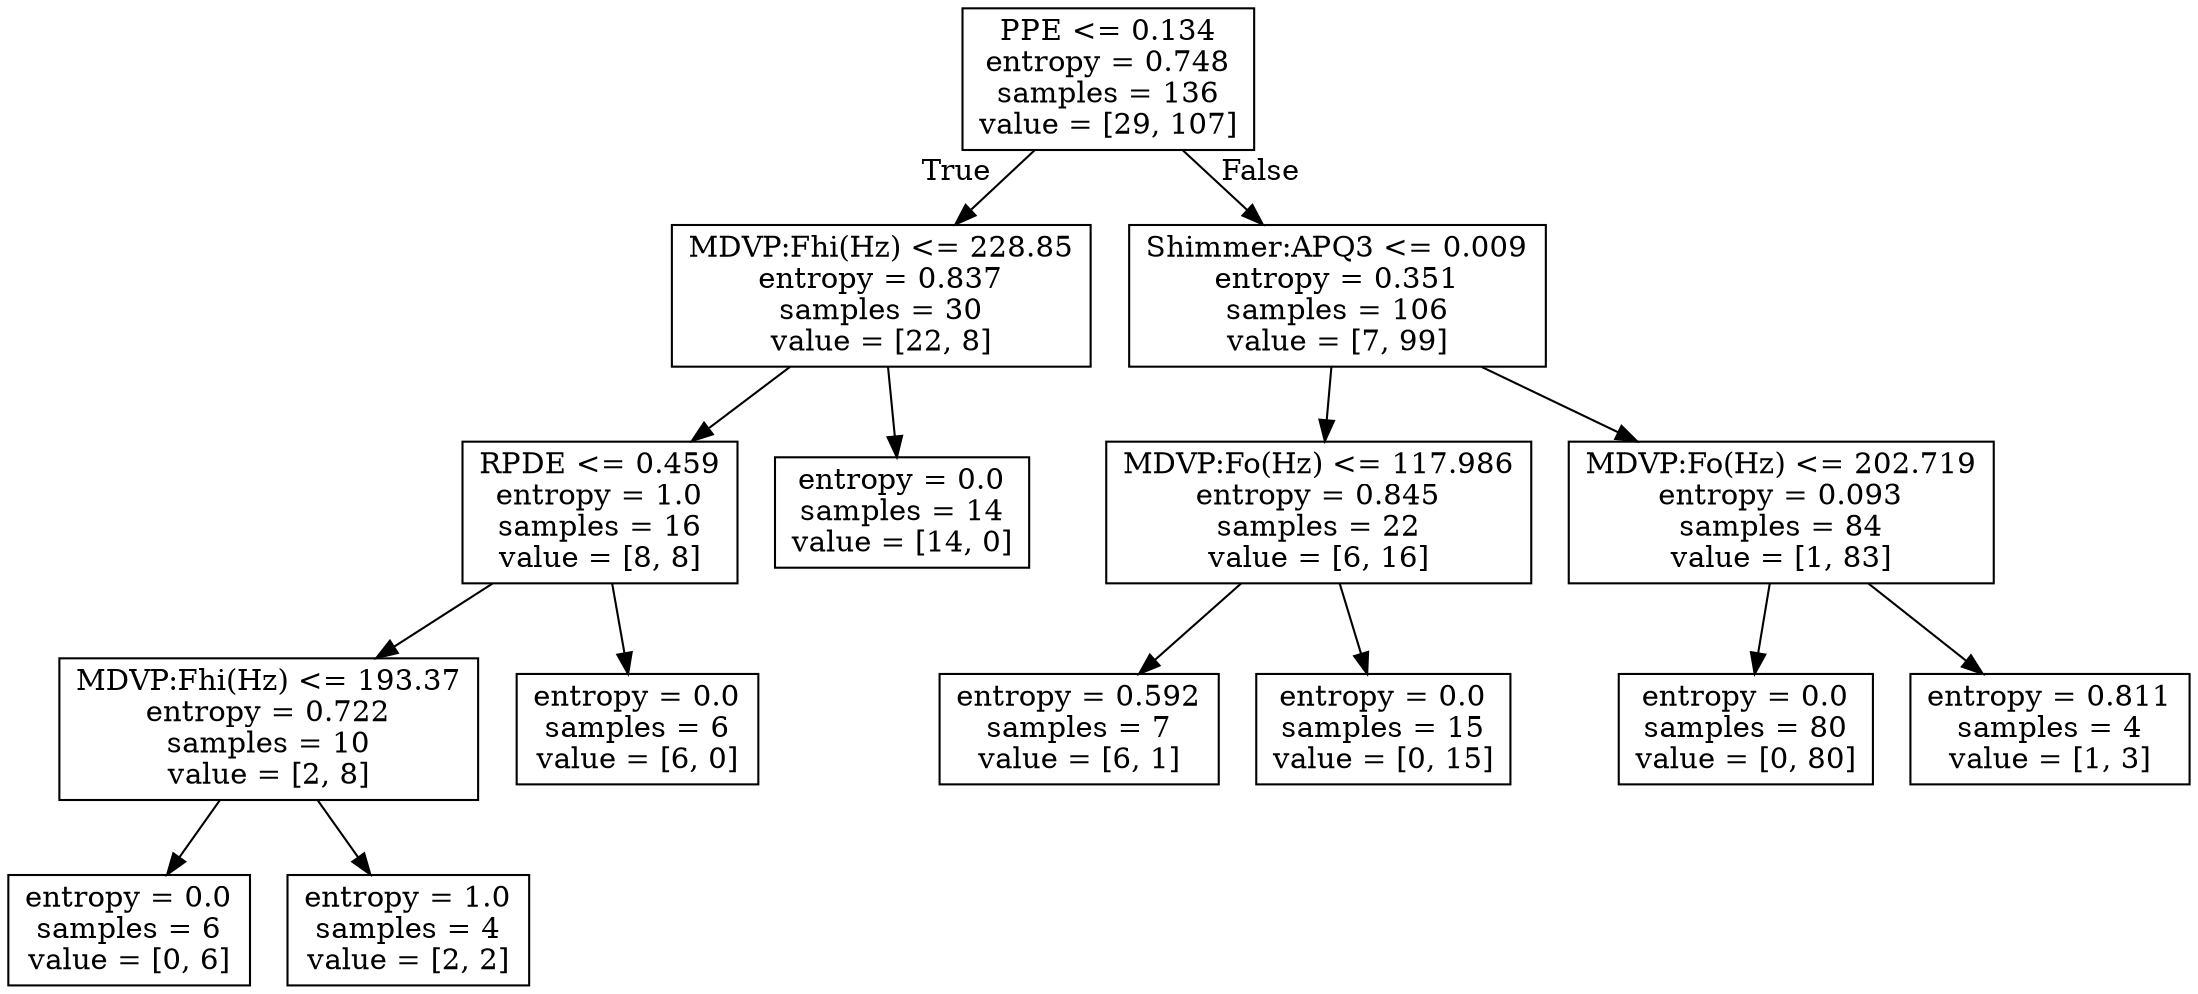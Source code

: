 digraph Tree {
node [shape=box] ;
0 [label="PPE <= 0.134\nentropy = 0.748\nsamples = 136\nvalue = [29, 107]"] ;
1 [label="MDVP:Fhi(Hz) <= 228.85\nentropy = 0.837\nsamples = 30\nvalue = [22, 8]"] ;
0 -> 1 [labeldistance=2.5, labelangle=45, headlabel="True"] ;
2 [label="RPDE <= 0.459\nentropy = 1.0\nsamples = 16\nvalue = [8, 8]"] ;
1 -> 2 ;
3 [label="MDVP:Fhi(Hz) <= 193.37\nentropy = 0.722\nsamples = 10\nvalue = [2, 8]"] ;
2 -> 3 ;
4 [label="entropy = 0.0\nsamples = 6\nvalue = [0, 6]"] ;
3 -> 4 ;
5 [label="entropy = 1.0\nsamples = 4\nvalue = [2, 2]"] ;
3 -> 5 ;
6 [label="entropy = 0.0\nsamples = 6\nvalue = [6, 0]"] ;
2 -> 6 ;
7 [label="entropy = 0.0\nsamples = 14\nvalue = [14, 0]"] ;
1 -> 7 ;
8 [label="Shimmer:APQ3 <= 0.009\nentropy = 0.351\nsamples = 106\nvalue = [7, 99]"] ;
0 -> 8 [labeldistance=2.5, labelangle=-45, headlabel="False"] ;
9 [label="MDVP:Fo(Hz) <= 117.986\nentropy = 0.845\nsamples = 22\nvalue = [6, 16]"] ;
8 -> 9 ;
10 [label="entropy = 0.592\nsamples = 7\nvalue = [6, 1]"] ;
9 -> 10 ;
11 [label="entropy = 0.0\nsamples = 15\nvalue = [0, 15]"] ;
9 -> 11 ;
12 [label="MDVP:Fo(Hz) <= 202.719\nentropy = 0.093\nsamples = 84\nvalue = [1, 83]"] ;
8 -> 12 ;
13 [label="entropy = 0.0\nsamples = 80\nvalue = [0, 80]"] ;
12 -> 13 ;
14 [label="entropy = 0.811\nsamples = 4\nvalue = [1, 3]"] ;
12 -> 14 ;
}